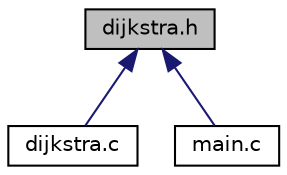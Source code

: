 digraph "dijkstra.h"
{
  edge [fontname="Helvetica",fontsize="10",labelfontname="Helvetica",labelfontsize="10"];
  node [fontname="Helvetica",fontsize="10",shape=record];
  Node1 [label="dijkstra.h",height=0.2,width=0.4,color="black", fillcolor="grey75", style="filled", fontcolor="black"];
  Node1 -> Node2 [dir="back",color="midnightblue",fontsize="10",style="solid"];
  Node2 [label="dijkstra.c",height=0.2,width=0.4,color="black", fillcolor="white", style="filled",URL="$dijkstra_8c.html"];
  Node1 -> Node3 [dir="back",color="midnightblue",fontsize="10",style="solid"];
  Node3 [label="main.c",height=0.2,width=0.4,color="black", fillcolor="white", style="filled",URL="$main_8c.html"];
}
